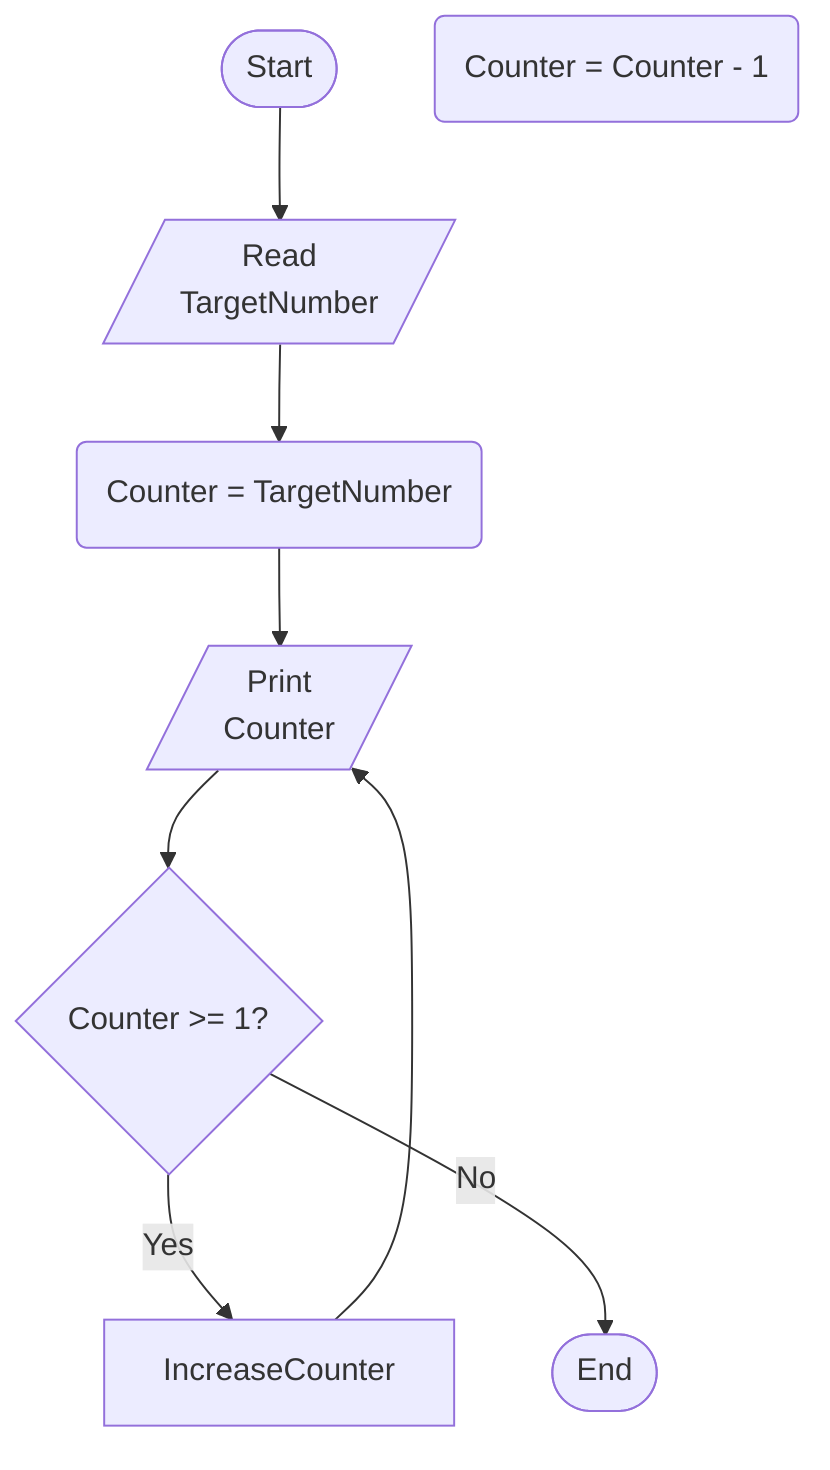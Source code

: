 %% Write a program to print numbers from target number to 1
%% Steps
%% Step 1: Ask the user to enter TargetNumber
%% Step 2: Counter = TargetNumber
%% Step 3: Recursion to print counter from TargetNumber to 1

flowchart TD
    Start([Start])
    ReadTargetNumber[/Read\nTargetNumber/]
    Counter(Counter = TargetNumber)
    PrintCounter[/Print\nCounter/]
    IsCounterBiggerThanAndEqualTo1{Counter >= 1?}
    DecreaseCounter(Counter = Counter - 1)
    End([End])
    Start --> ReadTargetNumber --> Counter --> PrintCounter --> IsCounterBiggerThanAndEqualTo1 -- Yes --> IncreaseCounter --> PrintCounter
    IsCounterBiggerThanAndEqualTo1 -- No --> End